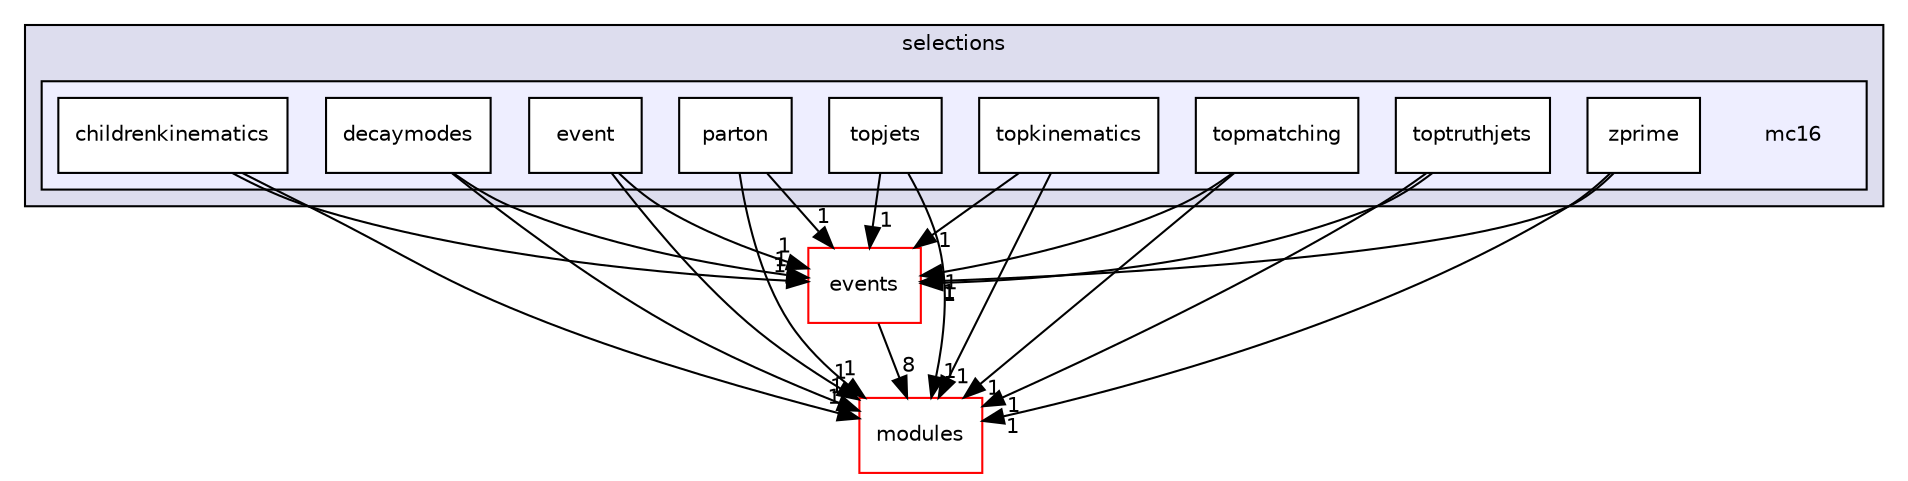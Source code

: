 digraph "mc16" {
  compound=true
  node [ fontsize="10", fontname="Helvetica"];
  edge [ labelfontsize="10", labelfontname="Helvetica"];
  subgraph clusterdir_c11f412861641db89942a5b56163180e {
    graph [ bgcolor="#ddddee", pencolor="black", label="selections" fontname="Helvetica", fontsize="10", URL="dir_c11f412861641db89942a5b56163180e.html"]
  subgraph clusterdir_bc82bf3ca7c5362cfdb8685ad0dbd6e8 {
    graph [ bgcolor="#eeeeff", pencolor="black", label="" URL="dir_bc82bf3ca7c5362cfdb8685ad0dbd6e8.html"];
    dir_bc82bf3ca7c5362cfdb8685ad0dbd6e8 [shape=plaintext label="mc16"];
    dir_703aba85e66e9dd1d4fa0d9a68f179bd [shape=box label="childrenkinematics" color="black" fillcolor="white" style="filled" URL="dir_703aba85e66e9dd1d4fa0d9a68f179bd.html"];
    dir_a9396c7da646f9875999db635f3cca1a [shape=box label="decaymodes" color="black" fillcolor="white" style="filled" URL="dir_a9396c7da646f9875999db635f3cca1a.html"];
    dir_2e9d20a53d33e238a569447abc5fa473 [shape=box label="event" color="black" fillcolor="white" style="filled" URL="dir_2e9d20a53d33e238a569447abc5fa473.html"];
    dir_4a043fcd21db257cf30fa0f423feb155 [shape=box label="parton" color="black" fillcolor="white" style="filled" URL="dir_4a043fcd21db257cf30fa0f423feb155.html"];
    dir_9fcb0f35887a888e860a29fb002828f9 [shape=box label="topjets" color="black" fillcolor="white" style="filled" URL="dir_9fcb0f35887a888e860a29fb002828f9.html"];
    dir_9514af935db44795a8af2c38ee8e1d16 [shape=box label="topkinematics" color="black" fillcolor="white" style="filled" URL="dir_9514af935db44795a8af2c38ee8e1d16.html"];
    dir_6ca00c4197a8cc317cb20091c3b5a024 [shape=box label="topmatching" color="black" fillcolor="white" style="filled" URL="dir_6ca00c4197a8cc317cb20091c3b5a024.html"];
    dir_d9e286823e47caaa17521f70d2069f49 [shape=box label="toptruthjets" color="black" fillcolor="white" style="filled" URL="dir_d9e286823e47caaa17521f70d2069f49.html"];
    dir_f0a07fac305659b23b9980e6dd7026f7 [shape=box label="zprime" color="black" fillcolor="white" style="filled" URL="dir_f0a07fac305659b23b9980e6dd7026f7.html"];
  }
  }
  dir_8c49963344259a26845032e86c0550c4 [shape=box label="events" fillcolor="white" style="filled" color="red" URL="dir_8c49963344259a26845032e86c0550c4.html"];
  dir_ee3c23494b4011e6a628e4900ef262df [shape=box label="modules" fillcolor="white" style="filled" color="red" URL="dir_ee3c23494b4011e6a628e4900ef262df.html"];
  dir_d9e286823e47caaa17521f70d2069f49->dir_8c49963344259a26845032e86c0550c4 [headlabel="1", labeldistance=1.5 headhref="dir_000043_000019.html"];
  dir_d9e286823e47caaa17521f70d2069f49->dir_ee3c23494b4011e6a628e4900ef262df [headlabel="1", labeldistance=1.5 headhref="dir_000043_000074.html"];
  dir_9fcb0f35887a888e860a29fb002828f9->dir_8c49963344259a26845032e86c0550c4 [headlabel="1", labeldistance=1.5 headhref="dir_000040_000019.html"];
  dir_9fcb0f35887a888e860a29fb002828f9->dir_ee3c23494b4011e6a628e4900ef262df [headlabel="1", labeldistance=1.5 headhref="dir_000040_000074.html"];
  dir_8c49963344259a26845032e86c0550c4->dir_ee3c23494b4011e6a628e4900ef262df [headlabel="8", labeldistance=1.5 headhref="dir_000019_000074.html"];
  dir_a9396c7da646f9875999db635f3cca1a->dir_8c49963344259a26845032e86c0550c4 [headlabel="1", labeldistance=1.5 headhref="dir_000039_000019.html"];
  dir_a9396c7da646f9875999db635f3cca1a->dir_ee3c23494b4011e6a628e4900ef262df [headlabel="1", labeldistance=1.5 headhref="dir_000039_000074.html"];
  dir_703aba85e66e9dd1d4fa0d9a68f179bd->dir_8c49963344259a26845032e86c0550c4 [headlabel="1", labeldistance=1.5 headhref="dir_000038_000019.html"];
  dir_703aba85e66e9dd1d4fa0d9a68f179bd->dir_ee3c23494b4011e6a628e4900ef262df [headlabel="1", labeldistance=1.5 headhref="dir_000038_000074.html"];
  dir_4a043fcd21db257cf30fa0f423feb155->dir_8c49963344259a26845032e86c0550c4 [headlabel="1", labeldistance=1.5 headhref="dir_000186_000019.html"];
  dir_4a043fcd21db257cf30fa0f423feb155->dir_ee3c23494b4011e6a628e4900ef262df [headlabel="1", labeldistance=1.5 headhref="dir_000186_000074.html"];
  dir_6ca00c4197a8cc317cb20091c3b5a024->dir_8c49963344259a26845032e86c0550c4 [headlabel="1", labeldistance=1.5 headhref="dir_000042_000019.html"];
  dir_6ca00c4197a8cc317cb20091c3b5a024->dir_ee3c23494b4011e6a628e4900ef262df [headlabel="1", labeldistance=1.5 headhref="dir_000042_000074.html"];
  dir_f0a07fac305659b23b9980e6dd7026f7->dir_8c49963344259a26845032e86c0550c4 [headlabel="1", labeldistance=1.5 headhref="dir_000220_000019.html"];
  dir_f0a07fac305659b23b9980e6dd7026f7->dir_ee3c23494b4011e6a628e4900ef262df [headlabel="1", labeldistance=1.5 headhref="dir_000220_000074.html"];
  dir_9514af935db44795a8af2c38ee8e1d16->dir_8c49963344259a26845032e86c0550c4 [headlabel="1", labeldistance=1.5 headhref="dir_000041_000019.html"];
  dir_9514af935db44795a8af2c38ee8e1d16->dir_ee3c23494b4011e6a628e4900ef262df [headlabel="1", labeldistance=1.5 headhref="dir_000041_000074.html"];
  dir_2e9d20a53d33e238a569447abc5fa473->dir_8c49963344259a26845032e86c0550c4 [headlabel="1", labeldistance=1.5 headhref="dir_000109_000019.html"];
  dir_2e9d20a53d33e238a569447abc5fa473->dir_ee3c23494b4011e6a628e4900ef262df [headlabel="1", labeldistance=1.5 headhref="dir_000109_000074.html"];
}
